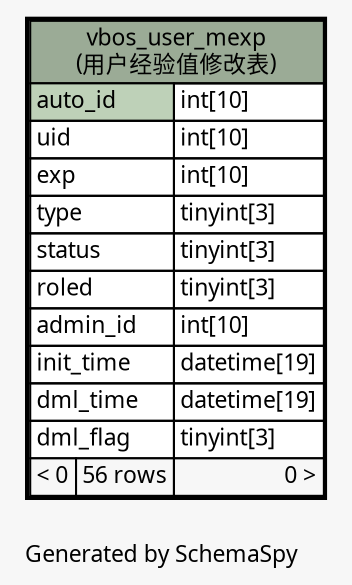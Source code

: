 // dot 2.26.0 on Linux 2.6.32-504.3.3.el6.x86_64
// SchemaSpy rev Unknown
digraph "oneDegreeRelationshipsDiagram" {
  graph [
    rankdir="RL"
    bgcolor="#f7f7f7"
    label="\nGenerated by SchemaSpy"
    labeljust="l"
    nodesep="0.18"
    ranksep="0.46"
    fontname="Microsoft YaHei"
    fontsize="11"
  ];
  node [
    fontname="Microsoft YaHei"
    fontsize="11"
    shape="plaintext"
  ];
  edge [
    arrowsize="0.8"
  ];
  "vbos_user_mexp" [
    label=<
    <TABLE BORDER="2" CELLBORDER="1" CELLSPACING="0" BGCOLOR="#ffffff">
      <TR><TD COLSPAN="3" BGCOLOR="#9bab96" ALIGN="CENTER">vbos_user_mexp<br/>(用户经验值修改表)</TD></TR>
      <TR><TD PORT="auto_id" COLSPAN="2" BGCOLOR="#bed1b8" ALIGN="LEFT">auto_id</TD><TD PORT="auto_id.type" ALIGN="LEFT">int[10]</TD></TR>
      <TR><TD PORT="uid" COLSPAN="2" ALIGN="LEFT">uid</TD><TD PORT="uid.type" ALIGN="LEFT">int[10]</TD></TR>
      <TR><TD PORT="exp" COLSPAN="2" ALIGN="LEFT">exp</TD><TD PORT="exp.type" ALIGN="LEFT">int[10]</TD></TR>
      <TR><TD PORT="type" COLSPAN="2" ALIGN="LEFT">type</TD><TD PORT="type.type" ALIGN="LEFT">tinyint[3]</TD></TR>
      <TR><TD PORT="status" COLSPAN="2" ALIGN="LEFT">status</TD><TD PORT="status.type" ALIGN="LEFT">tinyint[3]</TD></TR>
      <TR><TD PORT="roled" COLSPAN="2" ALIGN="LEFT">roled</TD><TD PORT="roled.type" ALIGN="LEFT">tinyint[3]</TD></TR>
      <TR><TD PORT="admin_id" COLSPAN="2" ALIGN="LEFT">admin_id</TD><TD PORT="admin_id.type" ALIGN="LEFT">int[10]</TD></TR>
      <TR><TD PORT="init_time" COLSPAN="2" ALIGN="LEFT">init_time</TD><TD PORT="init_time.type" ALIGN="LEFT">datetime[19]</TD></TR>
      <TR><TD PORT="dml_time" COLSPAN="2" ALIGN="LEFT">dml_time</TD><TD PORT="dml_time.type" ALIGN="LEFT">datetime[19]</TD></TR>
      <TR><TD PORT="dml_flag" COLSPAN="2" ALIGN="LEFT">dml_flag</TD><TD PORT="dml_flag.type" ALIGN="LEFT">tinyint[3]</TD></TR>
      <TR><TD ALIGN="LEFT" BGCOLOR="#f7f7f7">&lt; 0</TD><TD ALIGN="RIGHT" BGCOLOR="#f7f7f7">56 rows</TD><TD ALIGN="RIGHT" BGCOLOR="#f7f7f7">0 &gt;</TD></TR>
    </TABLE>>
    URL="vbos_user_mexp.html"
    tooltip="vbos_user_mexp"
  ];
}
